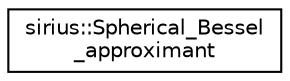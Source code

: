 digraph "Graphical Class Hierarchy"
{
 // INTERACTIVE_SVG=YES
  edge [fontname="Helvetica",fontsize="10",labelfontname="Helvetica",labelfontsize="10"];
  node [fontname="Helvetica",fontsize="10",shape=record];
  rankdir="LR";
  Node1 [label="sirius::Spherical_Bessel\l_approximant",height=0.2,width=0.4,color="black", fillcolor="white", style="filled",URL="$classsirius_1_1_spherical___bessel__approximant.html"];
}
